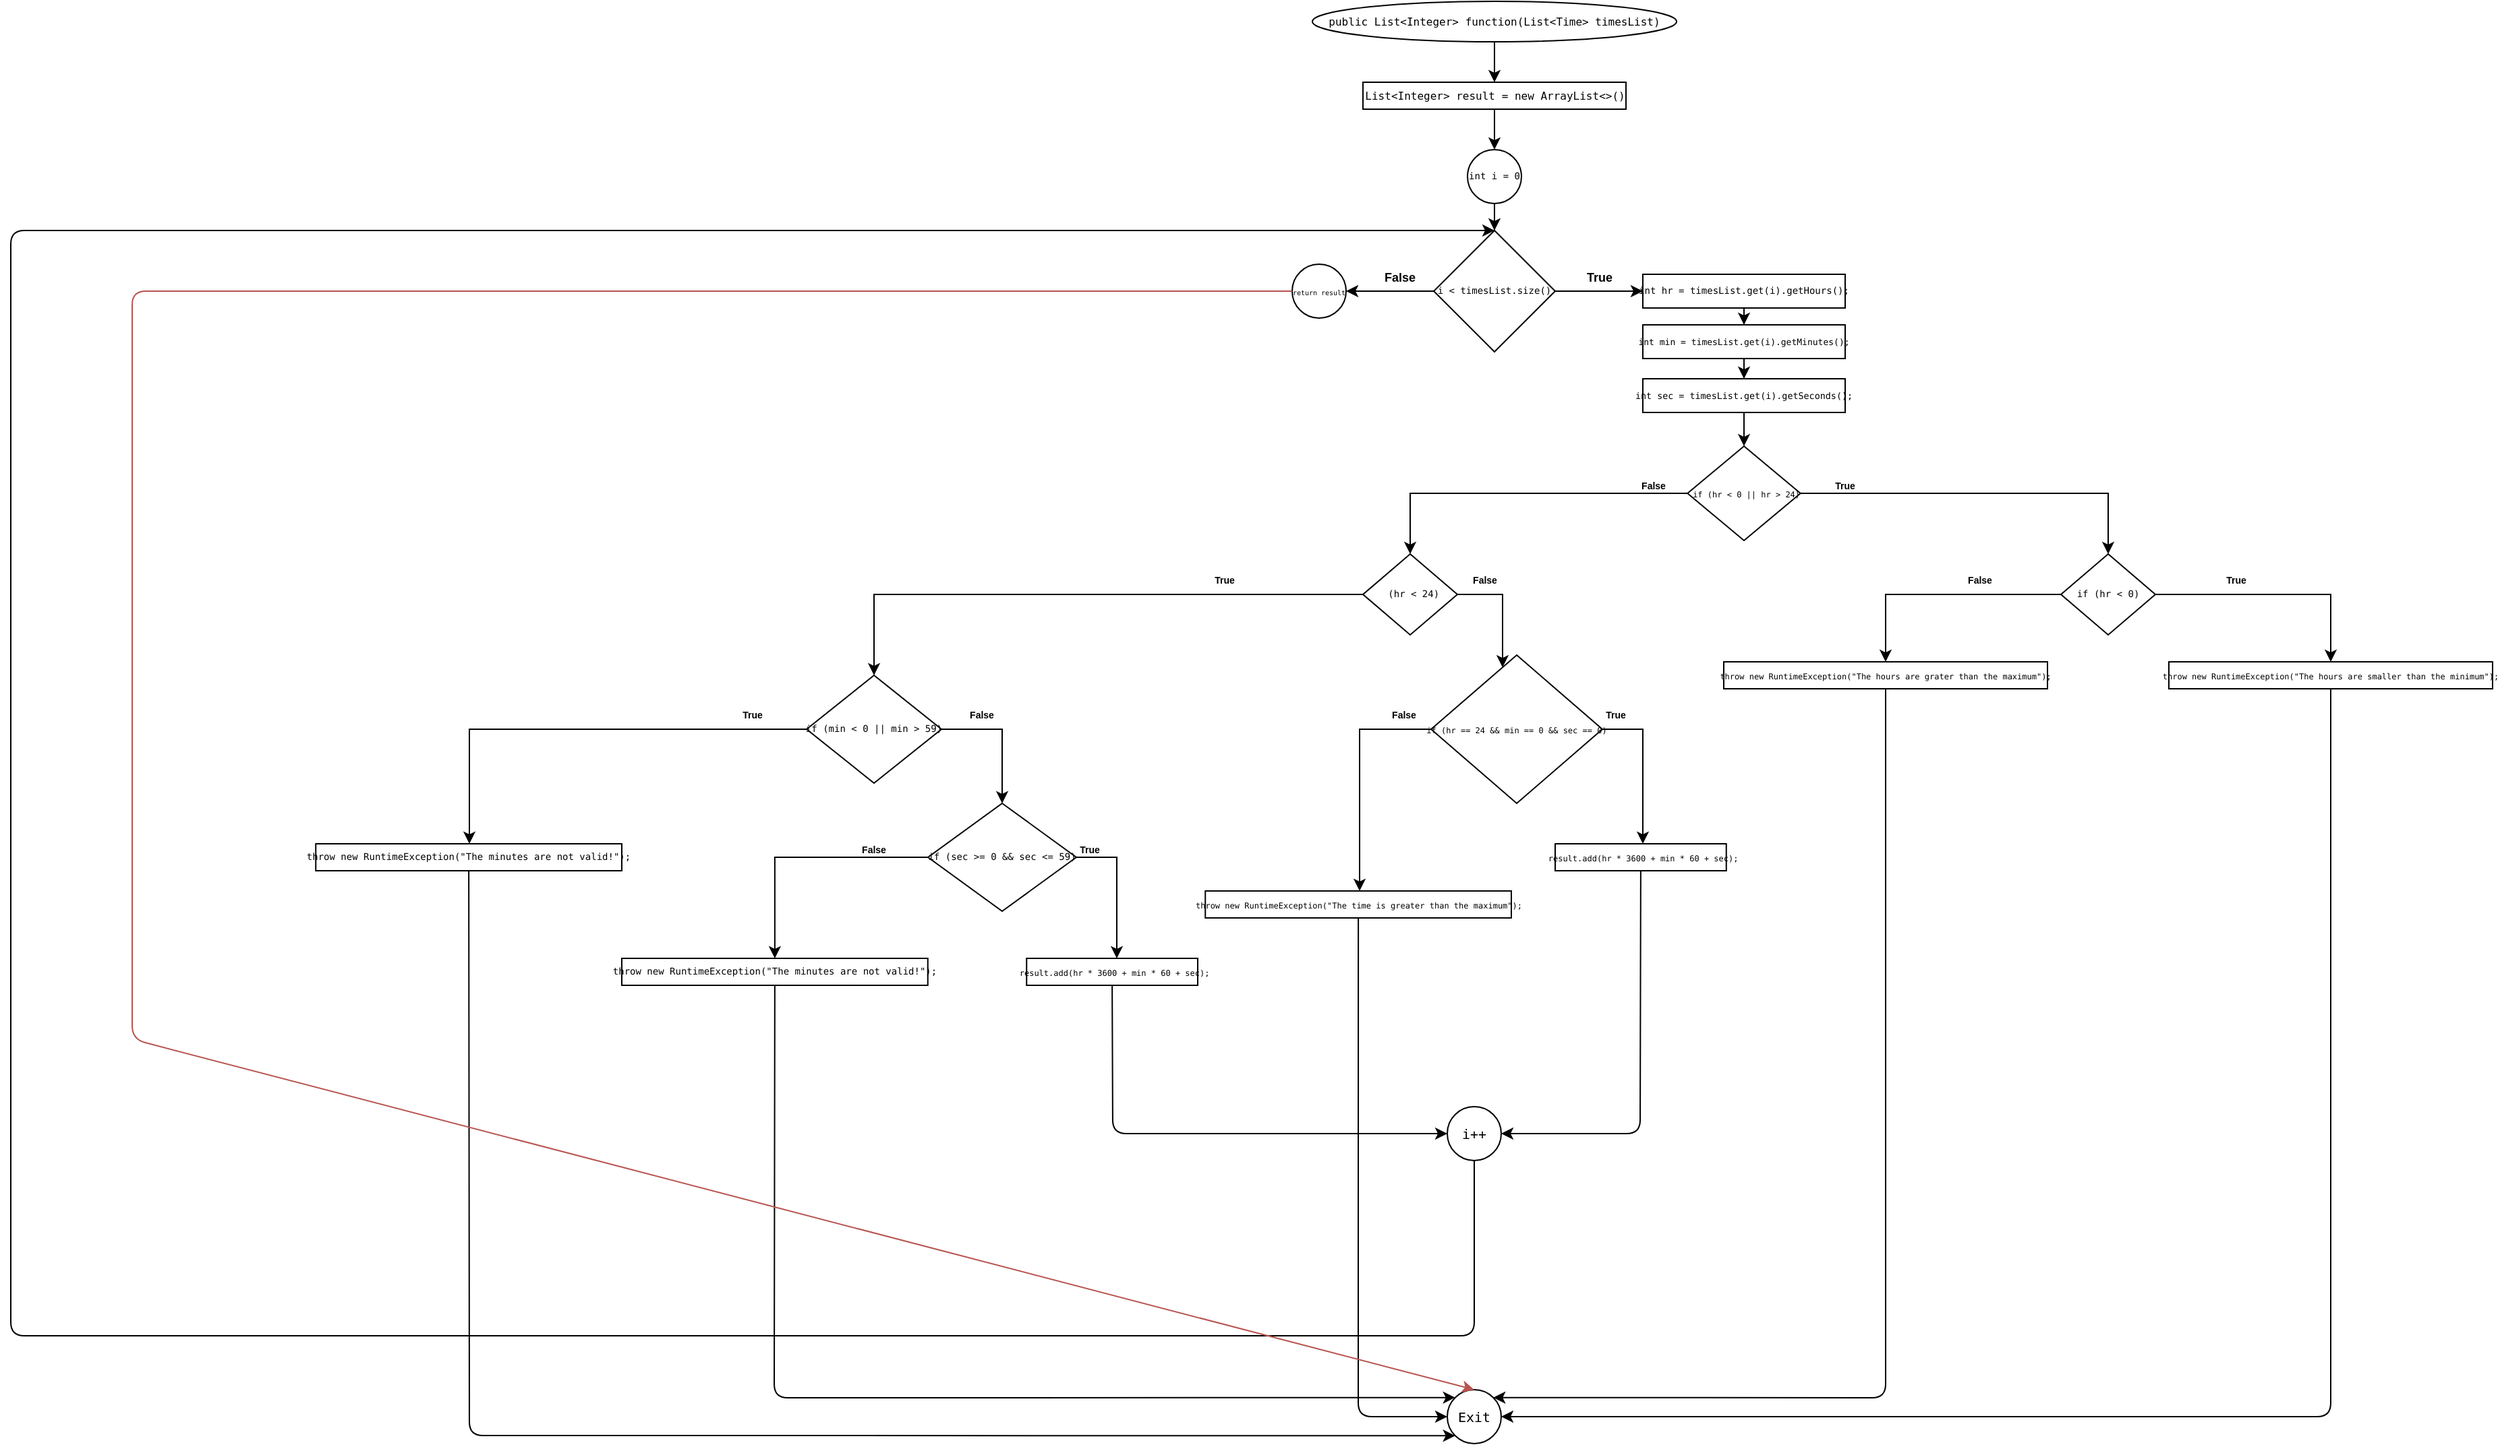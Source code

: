 <mxfile version="14.7.2" type="device"><diagram id="MDtNN7w7SVNEFLEGJbVr" name="Page-1"><mxGraphModel dx="2195" dy="750" grid="1" gridSize="10" guides="1" tooltips="1" connect="1" arrows="1" fold="1" page="1" pageScale="1" pageWidth="850" pageHeight="1100" math="0" shadow="0"><root><mxCell id="0"/><mxCell id="1" parent="0"/><mxCell id="4MVmJNZgrXqmeQ1yDfSj-8" value="" style="edgeStyle=orthogonalEdgeStyle;rounded=0;orthogonalLoop=1;jettySize=auto;html=1;" parent="1" source="4MVmJNZgrXqmeQ1yDfSj-3" target="4MVmJNZgrXqmeQ1yDfSj-5" edge="1"><mxGeometry relative="1" as="geometry"/></mxCell><mxCell id="4MVmJNZgrXqmeQ1yDfSj-3" value="&lt;pre style=&quot;overflow-wrap: break-word; font-size: 8px;&quot;&gt;public List&amp;lt;Integer&amp;gt; function(List&amp;lt;Time&amp;gt; timesList)&lt;/pre&gt;" style="ellipse;whiteSpace=wrap;html=1;fontSize=8;" parent="1" vertex="1"><mxGeometry x="285" y="10" width="270" height="30" as="geometry"/></mxCell><mxCell id="4MVmJNZgrXqmeQ1yDfSj-11" value="" style="edgeStyle=orthogonalEdgeStyle;rounded=0;orthogonalLoop=1;jettySize=auto;html=1;fontSize=7;" parent="1" source="4MVmJNZgrXqmeQ1yDfSj-5" target="4MVmJNZgrXqmeQ1yDfSj-9" edge="1"><mxGeometry relative="1" as="geometry"/></mxCell><mxCell id="4MVmJNZgrXqmeQ1yDfSj-5" value="&lt;pre style=&quot;overflow-wrap: break-word; font-size: 8px;&quot;&gt;List&amp;lt;Integer&amp;gt; result = new ArrayList&amp;lt;&amp;gt;()&lt;/pre&gt;" style="rounded=0;whiteSpace=wrap;html=1;fontSize=8;" parent="1" vertex="1"><mxGeometry x="322.5" y="70" width="195" height="20" as="geometry"/></mxCell><mxCell id="4MVmJNZgrXqmeQ1yDfSj-13" value="" style="edgeStyle=orthogonalEdgeStyle;rounded=0;orthogonalLoop=1;jettySize=auto;html=1;fontSize=7;" parent="1" source="4MVmJNZgrXqmeQ1yDfSj-9" target="4MVmJNZgrXqmeQ1yDfSj-12" edge="1"><mxGeometry relative="1" as="geometry"/></mxCell><mxCell id="4MVmJNZgrXqmeQ1yDfSj-9" value="&lt;pre style=&quot;overflow-wrap: break-word; font-size: 7px;&quot;&gt;int i = 0&lt;/pre&gt;" style="ellipse;whiteSpace=wrap;html=1;aspect=fixed;fontSize=7;" parent="1" vertex="1"><mxGeometry x="400" y="120" width="40" height="40" as="geometry"/></mxCell><mxCell id="4MVmJNZgrXqmeQ1yDfSj-16" value="" style="edgeStyle=orthogonalEdgeStyle;rounded=0;orthogonalLoop=1;jettySize=auto;html=1;fontSize=5;" parent="1" source="4MVmJNZgrXqmeQ1yDfSj-12" target="4MVmJNZgrXqmeQ1yDfSj-15" edge="1"><mxGeometry relative="1" as="geometry"/></mxCell><mxCell id="4MVmJNZgrXqmeQ1yDfSj-19" value="" style="edgeStyle=orthogonalEdgeStyle;rounded=0;orthogonalLoop=1;jettySize=auto;html=1;fontSize=9;" parent="1" source="4MVmJNZgrXqmeQ1yDfSj-12" target="4MVmJNZgrXqmeQ1yDfSj-18" edge="1"><mxGeometry relative="1" as="geometry"/></mxCell><mxCell id="4MVmJNZgrXqmeQ1yDfSj-12" value="&lt;pre style=&quot;overflow-wrap: break-word; font-size: 7px;&quot;&gt;i &amp;lt; timesList.size()&lt;/pre&gt;" style="rhombus;whiteSpace=wrap;html=1;fontSize=7;" parent="1" vertex="1"><mxGeometry x="375" y="180" width="90" height="90" as="geometry"/></mxCell><mxCell id="4MVmJNZgrXqmeQ1yDfSj-15" value="&lt;pre style=&quot;overflow-wrap: break-word; font-size: 5px;&quot;&gt;return result&lt;/pre&gt;" style="ellipse;whiteSpace=wrap;html=1;aspect=fixed;fontSize=5;" parent="1" vertex="1"><mxGeometry x="270" y="205" width="40" height="40" as="geometry"/></mxCell><mxCell id="4MVmJNZgrXqmeQ1yDfSj-17" value="False" style="text;html=1;strokeColor=none;fillColor=none;align=center;verticalAlign=middle;whiteSpace=wrap;rounded=0;fontSize=9;fontStyle=1" parent="1" vertex="1"><mxGeometry x="330" y="205" width="40" height="20" as="geometry"/></mxCell><mxCell id="4MVmJNZgrXqmeQ1yDfSj-22" value="" style="edgeStyle=orthogonalEdgeStyle;rounded=0;orthogonalLoop=1;jettySize=auto;html=1;fontSize=7;" parent="1" source="4MVmJNZgrXqmeQ1yDfSj-18" target="4MVmJNZgrXqmeQ1yDfSj-21" edge="1"><mxGeometry relative="1" as="geometry"/></mxCell><mxCell id="4MVmJNZgrXqmeQ1yDfSj-18" value="&#10;&#10;&lt;pre style=&quot;color: rgb(0, 0, 0); font-style: normal; font-weight: 400; letter-spacing: normal; text-indent: 0px; text-transform: none; word-spacing: 0px; overflow-wrap: break-word; font-size: 7px;&quot;&gt;int hr = timesList.get(i).getHours();&lt;/pre&gt;&#10;&#10;" style="rounded=0;whiteSpace=wrap;html=1;fontSize=7;" parent="1" vertex="1"><mxGeometry x="530" y="212.5" width="150" height="25" as="geometry"/></mxCell><mxCell id="4MVmJNZgrXqmeQ1yDfSj-20" value="True" style="text;html=1;strokeColor=none;fillColor=none;align=center;verticalAlign=middle;whiteSpace=wrap;rounded=0;fontSize=9;fontStyle=1" parent="1" vertex="1"><mxGeometry x="477.5" y="205" width="40" height="20" as="geometry"/></mxCell><mxCell id="4MVmJNZgrXqmeQ1yDfSj-24" value="" style="edgeStyle=orthogonalEdgeStyle;rounded=0;orthogonalLoop=1;jettySize=auto;html=1;fontSize=6.5;" parent="1" source="4MVmJNZgrXqmeQ1yDfSj-21" target="4MVmJNZgrXqmeQ1yDfSj-23" edge="1"><mxGeometry relative="1" as="geometry"/></mxCell><mxCell id="4MVmJNZgrXqmeQ1yDfSj-21" value="&lt;pre style=&quot;overflow-wrap: break-word; font-size: 6.5px;&quot;&gt;int min = timesList.get(i).getMinutes();&lt;/pre&gt;" style="rounded=0;whiteSpace=wrap;html=1;fontSize=6.5;" parent="1" vertex="1"><mxGeometry x="530" y="250" width="150" height="25" as="geometry"/></mxCell><mxCell id="4MVmJNZgrXqmeQ1yDfSj-26" value="" style="edgeStyle=orthogonalEdgeStyle;rounded=0;orthogonalLoop=1;jettySize=auto;html=1;fontSize=6.7;" parent="1" source="4MVmJNZgrXqmeQ1yDfSj-23" target="4MVmJNZgrXqmeQ1yDfSj-25" edge="1"><mxGeometry relative="1" as="geometry"/></mxCell><mxCell id="4MVmJNZgrXqmeQ1yDfSj-23" value="&lt;pre style=&quot;overflow-wrap: break-word; font-size: 6.7px;&quot;&gt;&lt;pre style=&quot;overflow-wrap: break-word; font-size: 6.7px;&quot;&gt;int sec = timesList.get(i).getSeconds();&lt;/pre&gt;&lt;/pre&gt;" style="rounded=0;whiteSpace=wrap;html=1;fontSize=6.7;" parent="1" vertex="1"><mxGeometry x="530" y="290" width="150" height="25" as="geometry"/></mxCell><mxCell id="4MVmJNZgrXqmeQ1yDfSj-29" value="" style="edgeStyle=orthogonalEdgeStyle;rounded=0;orthogonalLoop=1;jettySize=auto;html=1;fontSize=7;" parent="1" source="4MVmJNZgrXqmeQ1yDfSj-25" target="4MVmJNZgrXqmeQ1yDfSj-28" edge="1"><mxGeometry relative="1" as="geometry"/></mxCell><mxCell id="4MVmJNZgrXqmeQ1yDfSj-34" value="" style="edgeStyle=orthogonalEdgeStyle;rounded=0;orthogonalLoop=1;jettySize=auto;html=1;fontSize=7;" parent="1" source="4MVmJNZgrXqmeQ1yDfSj-25" target="4MVmJNZgrXqmeQ1yDfSj-31" edge="1"><mxGeometry relative="1" as="geometry"/></mxCell><mxCell id="4MVmJNZgrXqmeQ1yDfSj-25" value="&lt;pre style=&quot;overflow-wrap: break-word; font-size: 6px;&quot;&gt; if (hr &amp;lt; 0 || hr &amp;gt; 24)&lt;/pre&gt;" style="rhombus;whiteSpace=wrap;html=1;fontSize=6;" parent="1" vertex="1"><mxGeometry x="563.13" y="340" width="83.75" height="70" as="geometry"/></mxCell><mxCell id="4MVmJNZgrXqmeQ1yDfSj-39" value="" style="edgeStyle=orthogonalEdgeStyle;rounded=0;orthogonalLoop=1;jettySize=auto;html=1;fontSize=7;" parent="1" source="4MVmJNZgrXqmeQ1yDfSj-28" target="4MVmJNZgrXqmeQ1yDfSj-35" edge="1"><mxGeometry relative="1" as="geometry"/></mxCell><mxCell id="4MVmJNZgrXqmeQ1yDfSj-43" value="" style="edgeStyle=orthogonalEdgeStyle;rounded=0;orthogonalLoop=1;jettySize=auto;html=1;fontSize=7;" parent="1" source="4MVmJNZgrXqmeQ1yDfSj-28" target="4MVmJNZgrXqmeQ1yDfSj-41" edge="1"><mxGeometry relative="1" as="geometry"/></mxCell><mxCell id="4MVmJNZgrXqmeQ1yDfSj-28" value="&lt;pre style=&quot;overflow-wrap: break-word ; font-size: 7px&quot;&gt;&lt;pre style=&quot;overflow-wrap: break-word ; font-size: 7px&quot;&gt;if (hr &amp;lt; 0)&lt;/pre&gt;&lt;/pre&gt;" style="rhombus;whiteSpace=wrap;html=1;fontSize=7;align=center;" parent="1" vertex="1"><mxGeometry x="840" y="420" width="70" height="60" as="geometry"/></mxCell><mxCell id="4MVmJNZgrXqmeQ1yDfSj-30" value="True" style="text;html=1;strokeColor=none;fillColor=none;align=center;verticalAlign=middle;whiteSpace=wrap;rounded=0;fontSize=7;fontStyle=1" parent="1" vertex="1"><mxGeometry x="660" y="360" width="40" height="20" as="geometry"/></mxCell><mxCell id="4MVmJNZgrXqmeQ1yDfSj-46" value="" style="edgeStyle=orthogonalEdgeStyle;rounded=0;orthogonalLoop=1;jettySize=auto;html=1;fontSize=5;" parent="1" source="4MVmJNZgrXqmeQ1yDfSj-31" target="4MVmJNZgrXqmeQ1yDfSj-45" edge="1"><mxGeometry relative="1" as="geometry"><Array as="points"><mxPoint x="426" y="450"/></Array></mxGeometry></mxCell><mxCell id="4MVmJNZgrXqmeQ1yDfSj-56" value="" style="edgeStyle=orthogonalEdgeStyle;rounded=0;orthogonalLoop=1;jettySize=auto;html=1;fontSize=7;" parent="1" source="4MVmJNZgrXqmeQ1yDfSj-31" target="4MVmJNZgrXqmeQ1yDfSj-55" edge="1"><mxGeometry relative="1" as="geometry"/></mxCell><mxCell id="4MVmJNZgrXqmeQ1yDfSj-31" value="&lt;pre style=&quot;overflow-wrap: break-word ; font-size: 7px&quot;&gt;&lt;pre style=&quot;overflow-wrap: break-word ; font-size: 7px&quot;&gt;&lt;pre style=&quot;overflow-wrap: break-word&quot;&gt; (hr &amp;lt; 24)&lt;/pre&gt;&lt;/pre&gt;&lt;/pre&gt;" style="rhombus;whiteSpace=wrap;html=1;fontSize=7;align=center;" parent="1" vertex="1"><mxGeometry x="322.5" y="420" width="70" height="60" as="geometry"/></mxCell><mxCell id="4MVmJNZgrXqmeQ1yDfSj-33" value="False" style="text;html=1;strokeColor=none;fillColor=none;align=center;verticalAlign=middle;whiteSpace=wrap;rounded=0;fontSize=7;fontStyle=1" parent="1" vertex="1"><mxGeometry x="517.5" y="360" width="40" height="20" as="geometry"/></mxCell><mxCell id="4MVmJNZgrXqmeQ1yDfSj-35" value="&lt;pre style=&quot;overflow-wrap: break-word ; font-size: 6px&quot;&gt;throw new RuntimeException(&quot;The hours are smaller than the minimum&quot;);&lt;/pre&gt;" style="rounded=0;whiteSpace=wrap;html=1;fontSize=7;align=center;" parent="1" vertex="1"><mxGeometry x="920" y="500" width="240" height="20" as="geometry"/></mxCell><mxCell id="4MVmJNZgrXqmeQ1yDfSj-40" value="True" style="text;html=1;strokeColor=none;fillColor=none;align=center;verticalAlign=middle;whiteSpace=wrap;rounded=0;fontSize=7;fontStyle=1" parent="1" vertex="1"><mxGeometry x="950" y="430" width="40" height="20" as="geometry"/></mxCell><mxCell id="4MVmJNZgrXqmeQ1yDfSj-41" value="&lt;pre style=&quot;overflow-wrap: break-word ; font-size: 6px&quot;&gt;&lt;pre style=&quot;overflow-wrap: break-word&quot;&gt;throw new RuntimeException(&quot;The hours are grater than the maximum&quot;);&lt;/pre&gt;&lt;/pre&gt;" style="rounded=0;whiteSpace=wrap;html=1;fontSize=7;align=center;" parent="1" vertex="1"><mxGeometry x="590" y="500" width="240" height="20" as="geometry"/></mxCell><mxCell id="4MVmJNZgrXqmeQ1yDfSj-44" value="False" style="text;html=1;strokeColor=none;fillColor=none;align=center;verticalAlign=middle;whiteSpace=wrap;rounded=0;fontSize=7;fontStyle=1" parent="1" vertex="1"><mxGeometry x="760" y="430" width="40" height="20" as="geometry"/></mxCell><mxCell id="4MVmJNZgrXqmeQ1yDfSj-48" value="" style="edgeStyle=orthogonalEdgeStyle;rounded=0;orthogonalLoop=1;jettySize=auto;html=1;fontSize=5;" parent="1" source="4MVmJNZgrXqmeQ1yDfSj-45" target="4MVmJNZgrXqmeQ1yDfSj-47" edge="1"><mxGeometry relative="1" as="geometry"><Array as="points"><mxPoint x="530" y="550"/></Array></mxGeometry></mxCell><mxCell id="4MVmJNZgrXqmeQ1yDfSj-51" value="" style="edgeStyle=orthogonalEdgeStyle;rounded=0;orthogonalLoop=1;jettySize=auto;html=1;fontSize=6;" parent="1" source="4MVmJNZgrXqmeQ1yDfSj-45" target="4MVmJNZgrXqmeQ1yDfSj-50" edge="1"><mxGeometry relative="1" as="geometry"><Array as="points"><mxPoint x="320" y="550"/></Array></mxGeometry></mxCell><mxCell id="4MVmJNZgrXqmeQ1yDfSj-45" value="&lt;pre style=&quot;overflow-wrap: break-word; font-size: 6px;&quot;&gt;if (hr == 24 &amp;amp;&amp;amp; min == 0 &amp;amp;&amp;amp; sec == 0)&lt;/pre&gt;" style="rhombus;whiteSpace=wrap;html=1;fontSize=6;align=center;" parent="1" vertex="1"><mxGeometry x="373" y="495" width="127" height="110" as="geometry"/></mxCell><mxCell id="4MVmJNZgrXqmeQ1yDfSj-47" value="&#10;&#10;&lt;pre style=&quot;color: rgb(0, 0, 0); font-style: normal; font-weight: 400; letter-spacing: normal; text-indent: 0px; text-transform: none; word-spacing: 0px; overflow-wrap: break-word; font-size: 6px;&quot;&gt; result.add(hr * 3600 + min * 60 + sec);&lt;/pre&gt;&#10;&#10;" style="rounded=0;whiteSpace=wrap;html=1;fontSize=6;align=center;" parent="1" vertex="1"><mxGeometry x="465" y="635" width="126.88" height="20" as="geometry"/></mxCell><mxCell id="4MVmJNZgrXqmeQ1yDfSj-49" value="True" style="text;html=1;strokeColor=none;fillColor=none;align=center;verticalAlign=middle;whiteSpace=wrap;rounded=0;fontSize=7;fontStyle=1" parent="1" vertex="1"><mxGeometry x="490" y="530" width="40" height="20" as="geometry"/></mxCell><mxCell id="4MVmJNZgrXqmeQ1yDfSj-50" value="&lt;pre style=&quot;overflow-wrap: break-word&quot;&gt;throw new RuntimeException(&quot;The time is greater than the maximum&quot;);&lt;/pre&gt;" style="rounded=0;whiteSpace=wrap;html=1;fontSize=6;align=center;" parent="1" vertex="1"><mxGeometry x="205.62" y="670" width="226.88" height="20" as="geometry"/></mxCell><mxCell id="4MVmJNZgrXqmeQ1yDfSj-52" value="False" style="text;html=1;strokeColor=none;fillColor=none;align=center;verticalAlign=middle;whiteSpace=wrap;rounded=0;fontSize=7;fontStyle=1" parent="1" vertex="1"><mxGeometry x="333" y="530" width="40" height="20" as="geometry"/></mxCell><mxCell id="4MVmJNZgrXqmeQ1yDfSj-53" value="False" style="text;html=1;strokeColor=none;fillColor=none;align=center;verticalAlign=middle;whiteSpace=wrap;rounded=0;fontSize=7;fontStyle=1" parent="1" vertex="1"><mxGeometry x="392.5" y="430" width="40" height="20" as="geometry"/></mxCell><mxCell id="4MVmJNZgrXqmeQ1yDfSj-59" value="" style="edgeStyle=orthogonalEdgeStyle;rounded=0;orthogonalLoop=1;jettySize=auto;html=1;fontSize=7;" parent="1" source="4MVmJNZgrXqmeQ1yDfSj-55" target="4MVmJNZgrXqmeQ1yDfSj-58" edge="1"><mxGeometry relative="1" as="geometry"><Array as="points"><mxPoint x="-340" y="550"/></Array></mxGeometry></mxCell><mxCell id="4MVmJNZgrXqmeQ1yDfSj-62" value="" style="edgeStyle=orthogonalEdgeStyle;rounded=0;orthogonalLoop=1;jettySize=auto;html=1;fontSize=7;" parent="1" source="4MVmJNZgrXqmeQ1yDfSj-55" target="4MVmJNZgrXqmeQ1yDfSj-61" edge="1"><mxGeometry relative="1" as="geometry"><Array as="points"><mxPoint x="55" y="550"/></Array></mxGeometry></mxCell><mxCell id="4MVmJNZgrXqmeQ1yDfSj-55" value="&#10;&#10;&lt;pre style=&quot;color: rgb(0, 0, 0); font-style: normal; font-weight: 400; letter-spacing: normal; text-indent: 0px; text-transform: none; word-spacing: 0px; overflow-wrap: break-word; font-size: 7px;&quot;&gt;if (min &amp;lt; 0 || min &amp;gt; 59)&lt;/pre&gt;&#10;&#10;" style="rhombus;whiteSpace=wrap;html=1;fontSize=7;align=center;" parent="1" vertex="1"><mxGeometry x="-90" y="510" width="100" height="80" as="geometry"/></mxCell><mxCell id="4MVmJNZgrXqmeQ1yDfSj-57" value="True" style="text;html=1;strokeColor=none;fillColor=none;align=center;verticalAlign=middle;whiteSpace=wrap;rounded=0;fontSize=7;fontStyle=1" parent="1" vertex="1"><mxGeometry x="200" y="430" width="40" height="20" as="geometry"/></mxCell><mxCell id="4MVmJNZgrXqmeQ1yDfSj-58" value="&lt;pre style=&quot;overflow-wrap: break-word; font-size: 7px;&quot;&gt;&lt;pre style=&quot;overflow-wrap: break-word; font-size: 7px;&quot;&gt;throw new RuntimeException(&quot;The minutes are not valid!&quot;);&lt;/pre&gt;&lt;/pre&gt;" style="rounded=0;whiteSpace=wrap;html=1;fontSize=7;align=center;" parent="1" vertex="1"><mxGeometry x="-453.88" y="635" width="226.88" height="20" as="geometry"/></mxCell><mxCell id="4MVmJNZgrXqmeQ1yDfSj-68" value="" style="edgeStyle=orthogonalEdgeStyle;rounded=0;orthogonalLoop=1;jettySize=auto;html=1;fontSize=7;" parent="1" source="4MVmJNZgrXqmeQ1yDfSj-61" target="4MVmJNZgrXqmeQ1yDfSj-66" edge="1"><mxGeometry relative="1" as="geometry"/></mxCell><mxCell id="npSUQUzGgviQboqDcgkG-6" value="" style="edgeStyle=orthogonalEdgeStyle;rounded=0;orthogonalLoop=1;jettySize=auto;html=1;" edge="1" parent="1" source="4MVmJNZgrXqmeQ1yDfSj-61" target="npSUQUzGgviQboqDcgkG-2"><mxGeometry relative="1" as="geometry"><Array as="points"><mxPoint x="140" y="645"/></Array></mxGeometry></mxCell><mxCell id="4MVmJNZgrXqmeQ1yDfSj-61" value="&lt;pre style=&quot;overflow-wrap: break-word&quot;&gt;if (sec &amp;gt;= 0 &amp;amp;&amp;amp; sec &amp;lt;= 59)&lt;/pre&gt;" style="rhombus;whiteSpace=wrap;html=1;fontSize=7;align=center;" parent="1" vertex="1"><mxGeometry y="605" width="110" height="80" as="geometry"/></mxCell><mxCell id="4MVmJNZgrXqmeQ1yDfSj-63" value="True" style="text;html=1;strokeColor=none;fillColor=none;align=center;verticalAlign=middle;whiteSpace=wrap;rounded=0;fontSize=7;fontStyle=1" parent="1" vertex="1"><mxGeometry x="-150" y="530" width="40" height="20" as="geometry"/></mxCell><mxCell id="4MVmJNZgrXqmeQ1yDfSj-64" value="False" style="text;html=1;strokeColor=none;fillColor=none;align=center;verticalAlign=middle;whiteSpace=wrap;rounded=0;fontSize=7;fontStyle=1" parent="1" vertex="1"><mxGeometry x="20" y="530" width="40" height="20" as="geometry"/></mxCell><mxCell id="4MVmJNZgrXqmeQ1yDfSj-66" value="&lt;pre style=&quot;overflow-wrap: break-word; font-size: 7px;&quot;&gt;&lt;pre style=&quot;overflow-wrap: break-word; font-size: 7px;&quot;&gt;throw new RuntimeException(&quot;The minutes are not valid!&quot;);&lt;/pre&gt;&lt;/pre&gt;" style="rounded=0;whiteSpace=wrap;html=1;fontSize=7;align=center;" parent="1" vertex="1"><mxGeometry x="-227" y="720" width="226.88" height="20" as="geometry"/></mxCell><mxCell id="4MVmJNZgrXqmeQ1yDfSj-69" value="False" style="text;html=1;strokeColor=none;fillColor=none;align=center;verticalAlign=middle;whiteSpace=wrap;rounded=0;fontSize=7;fontStyle=1" parent="1" vertex="1"><mxGeometry x="-60" y="630" width="40" height="20" as="geometry"/></mxCell><mxCell id="4MVmJNZgrXqmeQ1yDfSj-75" value="&lt;pre style=&quot;overflow-wrap: break-word; font-size: 10px;&quot;&gt;i++&lt;/pre&gt;" style="ellipse;whiteSpace=wrap;html=1;aspect=fixed;fontSize=10;" parent="1" vertex="1"><mxGeometry x="385" y="830" width="40" height="40" as="geometry"/></mxCell><mxCell id="4MVmJNZgrXqmeQ1yDfSj-85" value="" style="endArrow=classic;html=1;fontSize=10;exitX=0.5;exitY=1;exitDx=0;exitDy=0;entryX=1;entryY=0.5;entryDx=0;entryDy=0;" parent="1" source="4MVmJNZgrXqmeQ1yDfSj-47" target="4MVmJNZgrXqmeQ1yDfSj-75" edge="1"><mxGeometry width="50" height="50" relative="1" as="geometry"><mxPoint x="370" y="770" as="sourcePoint"/><mxPoint x="420" y="720" as="targetPoint"/><Array as="points"><mxPoint x="528" y="850"/><mxPoint x="500" y="850"/></Array></mxGeometry></mxCell><mxCell id="4MVmJNZgrXqmeQ1yDfSj-94" value="" style="endArrow=classic;html=1;fontSize=10;exitX=0.5;exitY=1;exitDx=0;exitDy=0;entryX=0.5;entryY=0;entryDx=0;entryDy=0;" parent="1" source="4MVmJNZgrXqmeQ1yDfSj-75" target="4MVmJNZgrXqmeQ1yDfSj-12" edge="1"><mxGeometry width="50" height="50" relative="1" as="geometry"><mxPoint x="390" y="1040" as="sourcePoint"/><mxPoint x="-50" y="130" as="targetPoint"/><Array as="points"><mxPoint x="405" y="1000"/><mxPoint x="-680" y="1000"/><mxPoint x="-680" y="180"/></Array></mxGeometry></mxCell><mxCell id="npSUQUzGgviQboqDcgkG-2" value="&#10;&#10;&lt;pre style=&quot;color: rgb(0, 0, 0); font-style: normal; font-weight: 400; letter-spacing: normal; text-indent: 0px; text-transform: none; word-spacing: 0px; overflow-wrap: break-word; font-size: 6px;&quot;&gt; result.add(hr * 3600 + min * 60 + sec);&lt;/pre&gt;&#10;&#10;" style="rounded=0;whiteSpace=wrap;html=1;fontSize=6;align=center;" vertex="1" parent="1"><mxGeometry x="73.12" y="720" width="126.88" height="20" as="geometry"/></mxCell><mxCell id="npSUQUzGgviQboqDcgkG-7" value="True" style="text;html=1;strokeColor=none;fillColor=none;align=center;verticalAlign=middle;whiteSpace=wrap;rounded=0;fontSize=7;fontStyle=1" vertex="1" parent="1"><mxGeometry x="100" y="630" width="40" height="20" as="geometry"/></mxCell><mxCell id="npSUQUzGgviQboqDcgkG-8" value="" style="endArrow=classic;html=1;exitX=0.5;exitY=1;exitDx=0;exitDy=0;entryX=0;entryY=0.5;entryDx=0;entryDy=0;" edge="1" parent="1" source="npSUQUzGgviQboqDcgkG-2" target="4MVmJNZgrXqmeQ1yDfSj-75"><mxGeometry width="50" height="50" relative="1" as="geometry"><mxPoint x="160" y="780" as="sourcePoint"/><mxPoint x="370" y="830" as="targetPoint"/><Array as="points"><mxPoint x="137" y="850"/></Array></mxGeometry></mxCell><mxCell id="npSUQUzGgviQboqDcgkG-9" value="&lt;pre style=&quot;overflow-wrap: break-word ; font-size: 10px&quot;&gt;Exit&lt;/pre&gt;" style="ellipse;whiteSpace=wrap;html=1;aspect=fixed;fontSize=10;" vertex="1" parent="1"><mxGeometry x="385" y="1040" width="40" height="40" as="geometry"/></mxCell><mxCell id="npSUQUzGgviQboqDcgkG-10" value="" style="endArrow=classic;html=1;exitX=0.5;exitY=1;exitDx=0;exitDy=0;entryX=0;entryY=0;entryDx=0;entryDy=0;" edge="1" parent="1" source="4MVmJNZgrXqmeQ1yDfSj-66" target="npSUQUzGgviQboqDcgkG-9"><mxGeometry width="50" height="50" relative="1" as="geometry"><mxPoint x="110" y="950" as="sourcePoint"/><mxPoint x="-114" y="1060" as="targetPoint"/><Array as="points"><mxPoint x="-114" y="1046"/></Array></mxGeometry></mxCell><mxCell id="npSUQUzGgviQboqDcgkG-11" value="" style="endArrow=classic;html=1;exitX=0.5;exitY=1;exitDx=0;exitDy=0;entryX=0;entryY=0.5;entryDx=0;entryDy=0;" edge="1" parent="1" source="4MVmJNZgrXqmeQ1yDfSj-50" target="npSUQUzGgviQboqDcgkG-9"><mxGeometry width="50" height="50" relative="1" as="geometry"><mxPoint x="110" y="950" as="sourcePoint"/><mxPoint x="319" y="1070" as="targetPoint"/><Array as="points"><mxPoint x="319" y="1060"/></Array></mxGeometry></mxCell><mxCell id="npSUQUzGgviQboqDcgkG-12" value="" style="endArrow=classic;html=1;exitX=0.5;exitY=1;exitDx=0;exitDy=0;entryX=0;entryY=1;entryDx=0;entryDy=0;" edge="1" parent="1" source="4MVmJNZgrXqmeQ1yDfSj-58" target="npSUQUzGgviQboqDcgkG-9"><mxGeometry width="50" height="50" relative="1" as="geometry"><mxPoint x="-310" y="790" as="sourcePoint"/><mxPoint x="30" y="990" as="targetPoint"/><Array as="points"><mxPoint x="-340" y="1074"/></Array></mxGeometry></mxCell><mxCell id="npSUQUzGgviQboqDcgkG-13" value="" style="endArrow=classic;html=1;exitX=0.5;exitY=1;exitDx=0;exitDy=0;entryX=1;entryY=0;entryDx=0;entryDy=0;" edge="1" parent="1" source="4MVmJNZgrXqmeQ1yDfSj-41" target="npSUQUzGgviQboqDcgkG-9"><mxGeometry width="50" height="50" relative="1" as="geometry"><mxPoint x="690" y="590" as="sourcePoint"/><mxPoint x="310" y="840" as="targetPoint"/><Array as="points"><mxPoint x="710" y="1046"/></Array></mxGeometry></mxCell><mxCell id="npSUQUzGgviQboqDcgkG-14" value="" style="endArrow=classic;html=1;exitX=0.5;exitY=1;exitDx=0;exitDy=0;entryX=1;entryY=0.5;entryDx=0;entryDy=0;" edge="1" parent="1" source="4MVmJNZgrXqmeQ1yDfSj-35" target="npSUQUzGgviQboqDcgkG-9"><mxGeometry width="50" height="50" relative="1" as="geometry"><mxPoint x="500" y="790" as="sourcePoint"/><mxPoint x="550" y="740" as="targetPoint"/><Array as="points"><mxPoint x="1040" y="1060"/></Array></mxGeometry></mxCell><mxCell id="npSUQUzGgviQboqDcgkG-24" value="" style="endArrow=classic;html=1;exitX=0;exitY=0.5;exitDx=0;exitDy=0;entryX=0.5;entryY=0;entryDx=0;entryDy=0;fillColor=#f8cecc;strokeColor=#b85450;" edge="1" parent="1" source="4MVmJNZgrXqmeQ1yDfSj-15" target="npSUQUzGgviQboqDcgkG-9"><mxGeometry width="50" height="50" relative="1" as="geometry"><mxPoint x="-230" y="580" as="sourcePoint"/><mxPoint x="-370" y="410" as="targetPoint"/><Array as="points"><mxPoint x="-590" y="225"/><mxPoint x="-590" y="780"/></Array></mxGeometry></mxCell></root></mxGraphModel></diagram></mxfile>